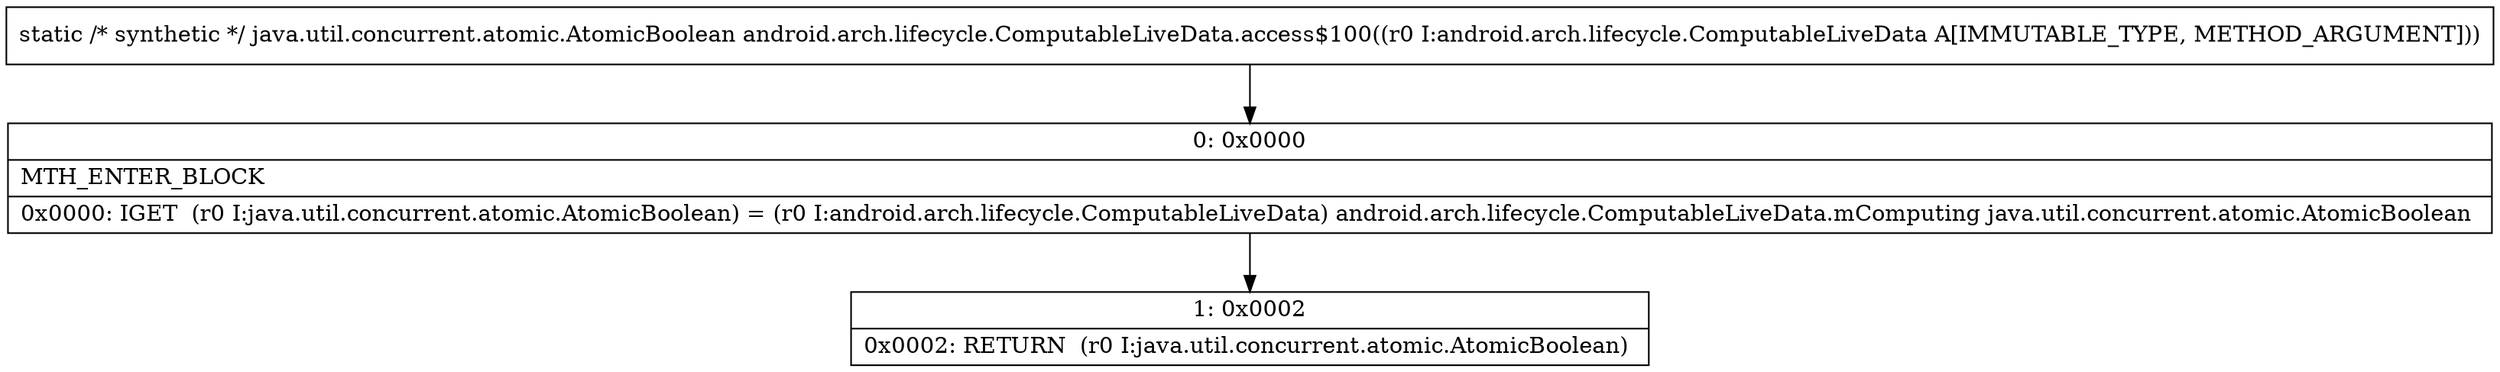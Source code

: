 digraph "CFG forandroid.arch.lifecycle.ComputableLiveData.access$100(Landroid\/arch\/lifecycle\/ComputableLiveData;)Ljava\/util\/concurrent\/atomic\/AtomicBoolean;" {
Node_0 [shape=record,label="{0\:\ 0x0000|MTH_ENTER_BLOCK\l|0x0000: IGET  (r0 I:java.util.concurrent.atomic.AtomicBoolean) = (r0 I:android.arch.lifecycle.ComputableLiveData) android.arch.lifecycle.ComputableLiveData.mComputing java.util.concurrent.atomic.AtomicBoolean \l}"];
Node_1 [shape=record,label="{1\:\ 0x0002|0x0002: RETURN  (r0 I:java.util.concurrent.atomic.AtomicBoolean) \l}"];
MethodNode[shape=record,label="{static \/* synthetic *\/ java.util.concurrent.atomic.AtomicBoolean android.arch.lifecycle.ComputableLiveData.access$100((r0 I:android.arch.lifecycle.ComputableLiveData A[IMMUTABLE_TYPE, METHOD_ARGUMENT])) }"];
MethodNode -> Node_0;
Node_0 -> Node_1;
}

